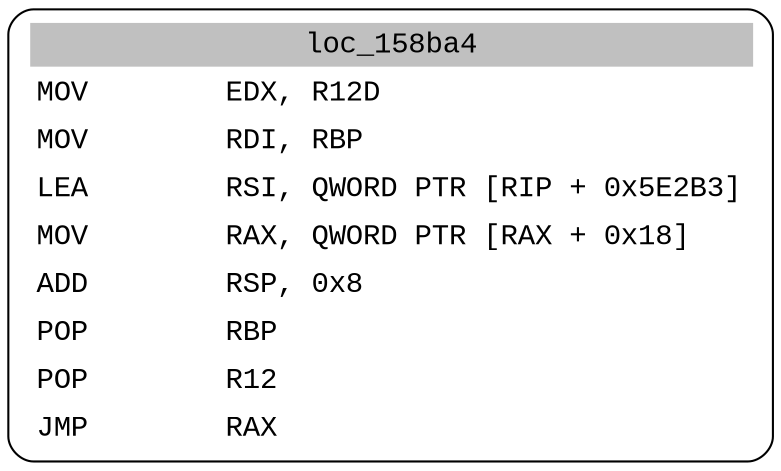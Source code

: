 digraph asm_graph {
1941 [
shape="Mrecord" fontname="Courier New"label =<<table border="0" cellborder="0" cellpadding="3"><tr><td align="center" colspan="2" bgcolor="grey">loc_158ba4</td></tr><tr><td align="left">MOV        EDX, R12D</td></tr><tr><td align="left">MOV        RDI, RBP</td></tr><tr><td align="left">LEA        RSI, QWORD PTR [RIP + 0x5E2B3]</td></tr><tr><td align="left">MOV        RAX, QWORD PTR [RAX + 0x18]</td></tr><tr><td align="left">ADD        RSP, 0x8</td></tr><tr><td align="left">POP        RBP</td></tr><tr><td align="left">POP        R12</td></tr><tr><td align="left">JMP        RAX</td></tr></table>> ];
}